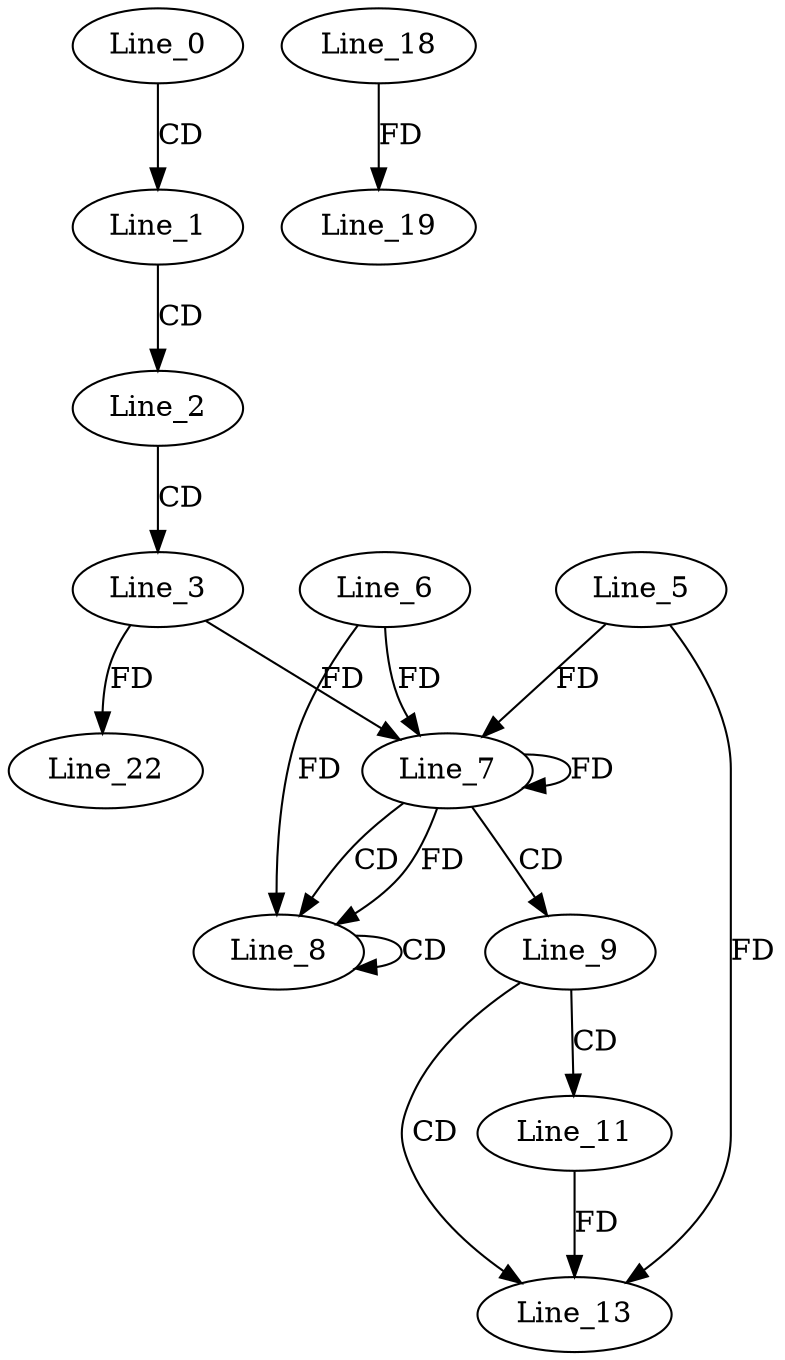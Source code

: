 digraph G {
  Line_0;
  Line_1;
  Line_2;
  Line_3;
  Line_7;
  Line_6;
  Line_7;
  Line_5;
  Line_7;
  Line_7;
  Line_8;
  Line_8;
  Line_9;
  Line_11;
  Line_13;
  Line_13;
  Line_18;
  Line_19;
  Line_22;
  Line_0 -> Line_1 [ label="CD" ];
  Line_1 -> Line_2 [ label="CD" ];
  Line_2 -> Line_3 [ label="CD" ];
  Line_7 -> Line_7 [ label="FD" ];
  Line_6 -> Line_7 [ label="FD" ];
  Line_3 -> Line_7 [ label="FD" ];
  Line_5 -> Line_7 [ label="FD" ];
  Line_7 -> Line_8 [ label="CD" ];
  Line_8 -> Line_8 [ label="CD" ];
  Line_7 -> Line_8 [ label="FD" ];
  Line_6 -> Line_8 [ label="FD" ];
  Line_7 -> Line_9 [ label="CD" ];
  Line_9 -> Line_11 [ label="CD" ];
  Line_9 -> Line_13 [ label="CD" ];
  Line_5 -> Line_13 [ label="FD" ];
  Line_11 -> Line_13 [ label="FD" ];
  Line_18 -> Line_19 [ label="FD" ];
  Line_3 -> Line_22 [ label="FD" ];
}
